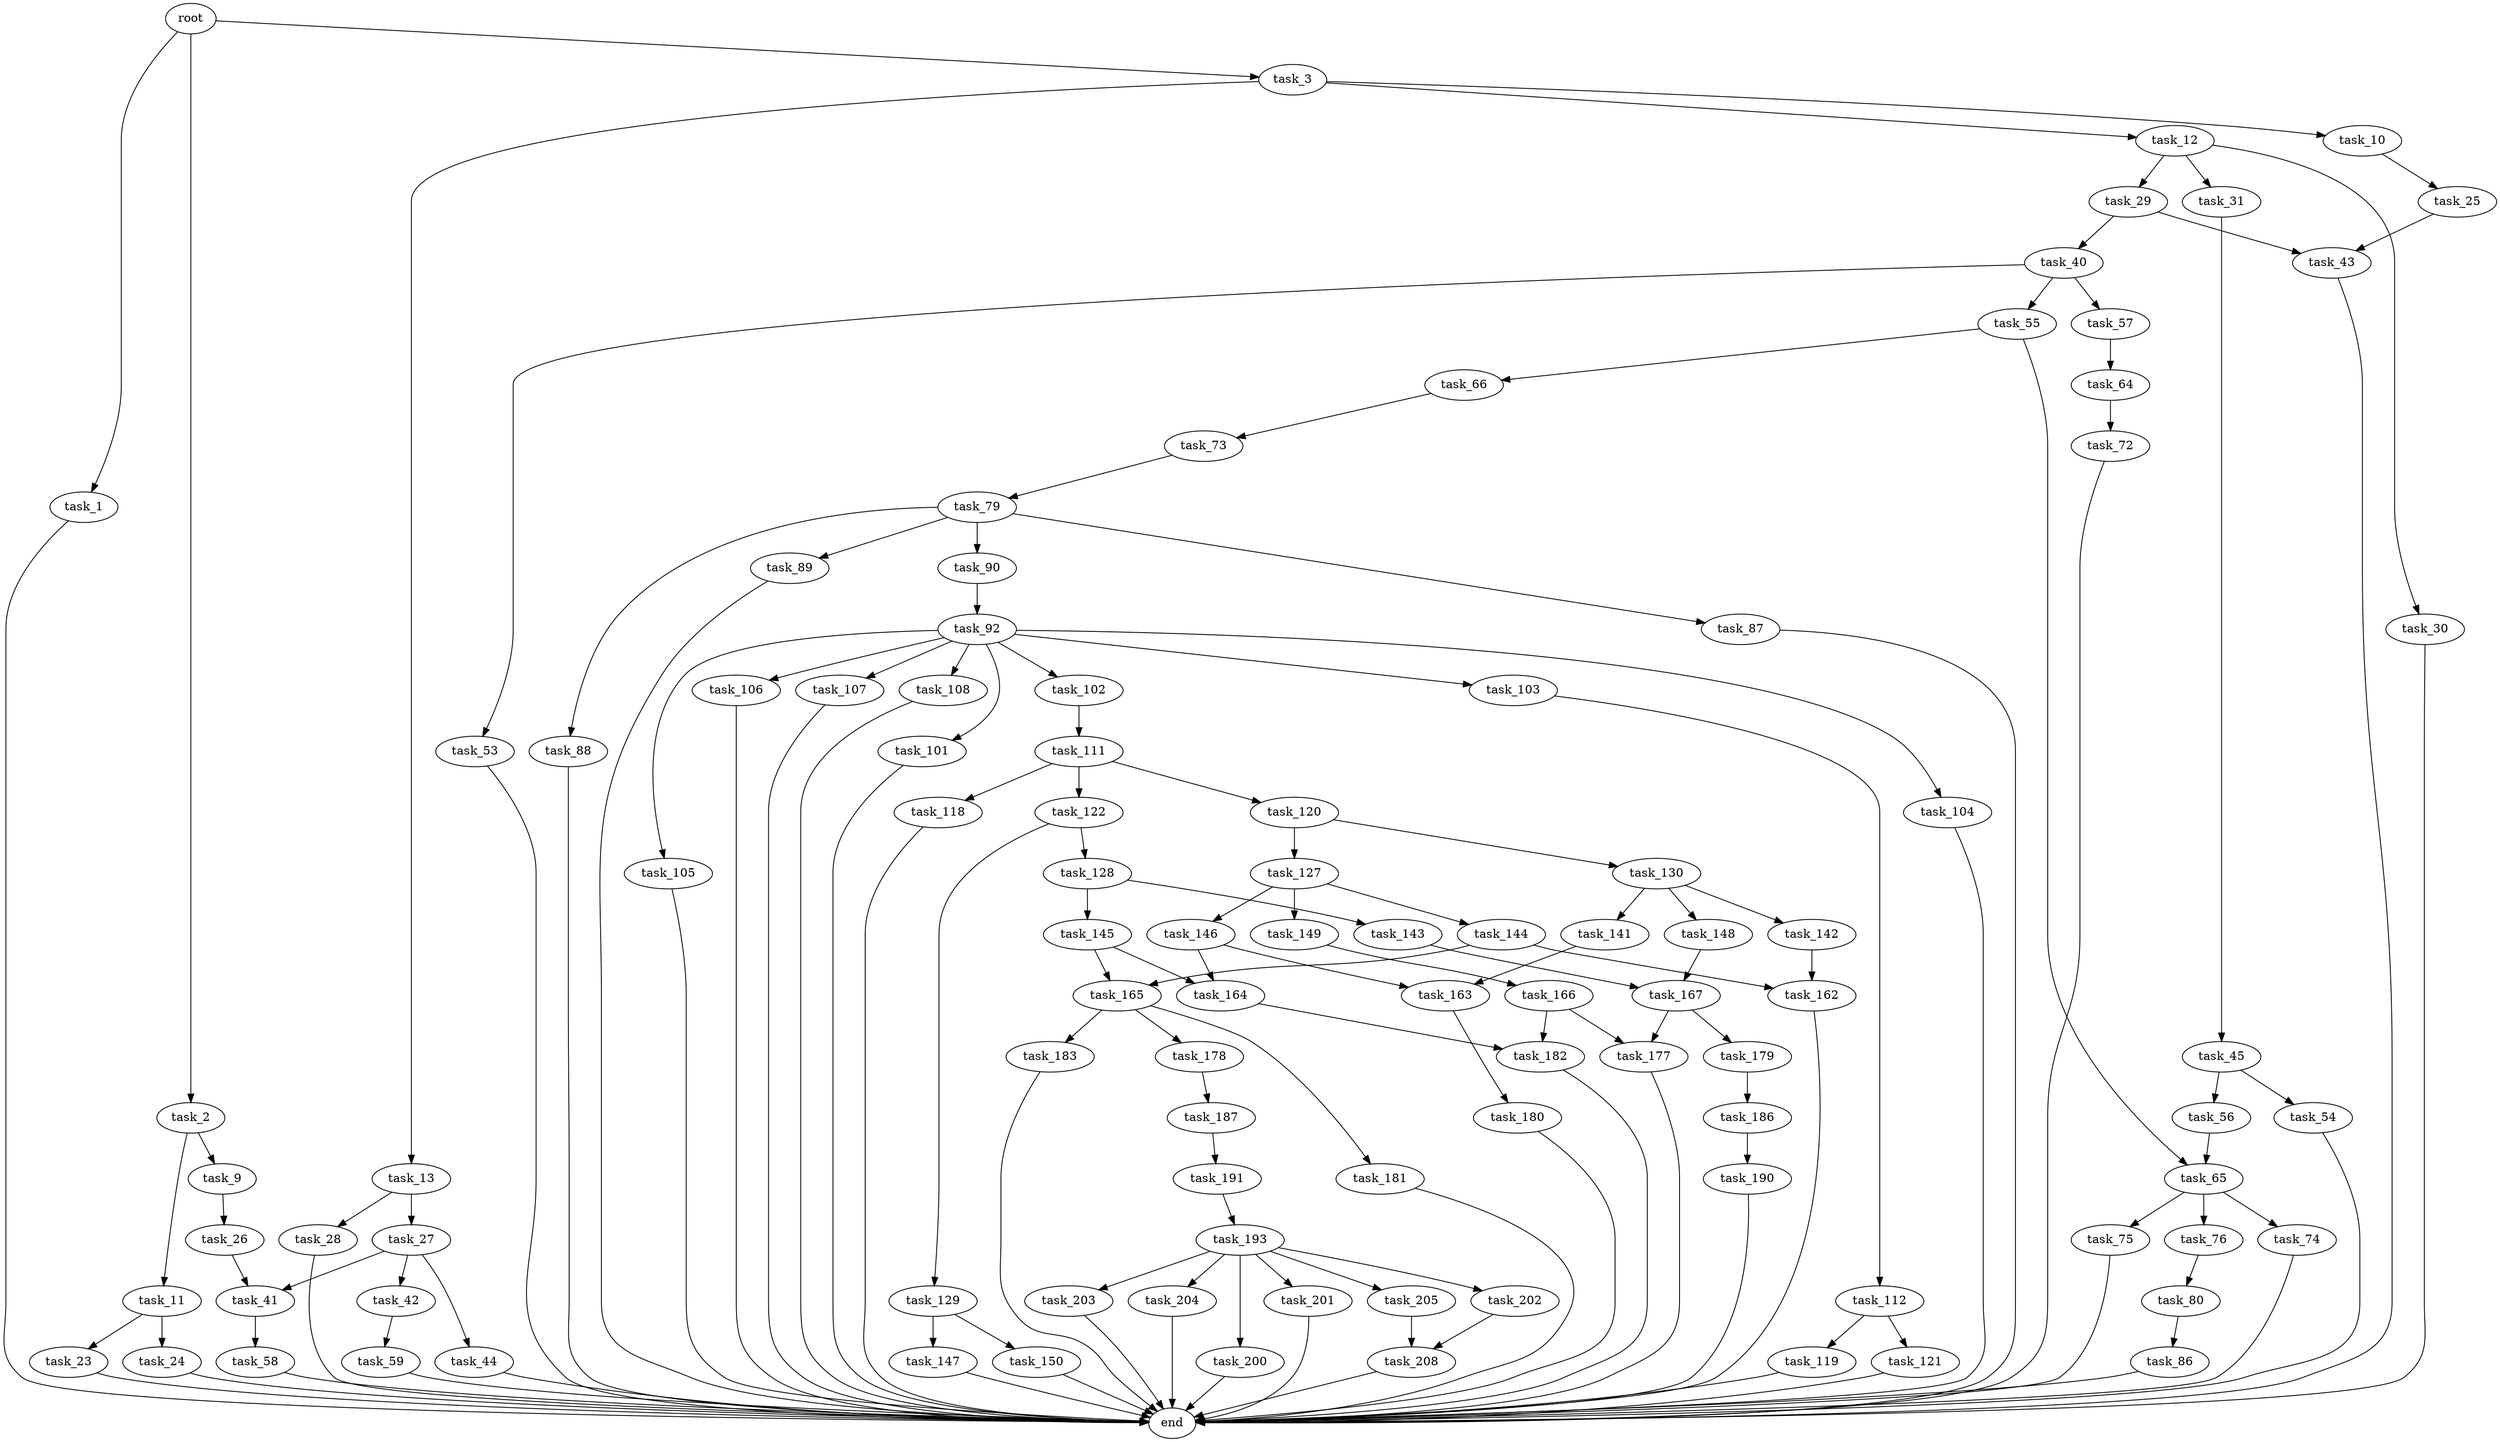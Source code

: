 digraph G {
  root [size="0.000000"];
  task_1 [size="33271734066.000000"];
  task_2 [size="8107870656.000000"];
  task_3 [size="782757789696.000000"];
  end [size="0.000000"];
  task_9 [size="301995151894.000000"];
  task_11 [size="3913876812.000000"];
  task_10 [size="782757789696.000000"];
  task_12 [size="231928233984.000000"];
  task_13 [size="8589934592.000000"];
  task_26 [size="782757789696.000000"];
  task_25 [size="507650942066.000000"];
  task_23 [size="874699137.000000"];
  task_24 [size="368293445632.000000"];
  task_29 [size="29989780496.000000"];
  task_30 [size="13361698729.000000"];
  task_31 [size="549755813888.000000"];
  task_27 [size="368293445632.000000"];
  task_28 [size="1766452723.000000"];
  task_43 [size="782757789696.000000"];
  task_41 [size="9857358565.000000"];
  task_42 [size="4118354495.000000"];
  task_44 [size="8589934592.000000"];
  task_40 [size="23144883044.000000"];
  task_45 [size="68719476736.000000"];
  task_53 [size="28991029248.000000"];
  task_55 [size="44415468372.000000"];
  task_57 [size="199736382240.000000"];
  task_58 [size="8123276698.000000"];
  task_59 [size="1567086210.000000"];
  task_54 [size="8589934592.000000"];
  task_56 [size="304483254452.000000"];
  task_65 [size="68719476736.000000"];
  task_66 [size="34440407064.000000"];
  task_64 [size="298194942999.000000"];
  task_72 [size="9272229212.000000"];
  task_74 [size="3223691262.000000"];
  task_75 [size="731666341692.000000"];
  task_76 [size="4896541816.000000"];
  task_73 [size="594276826884.000000"];
  task_79 [size="782757789696.000000"];
  task_80 [size="782757789696.000000"];
  task_87 [size="1303639386.000000"];
  task_88 [size="339916937251.000000"];
  task_89 [size="325533424032.000000"];
  task_90 [size="23831975018.000000"];
  task_86 [size="6928507122.000000"];
  task_92 [size="8589934592.000000"];
  task_101 [size="231928233984.000000"];
  task_102 [size="7866988698.000000"];
  task_103 [size="212764681801.000000"];
  task_104 [size="30822347664.000000"];
  task_105 [size="134217728000.000000"];
  task_106 [size="68719476736.000000"];
  task_107 [size="782757789696.000000"];
  task_108 [size="21458572101.000000"];
  task_111 [size="194636430012.000000"];
  task_112 [size="453501306327.000000"];
  task_118 [size="709195701136.000000"];
  task_120 [size="368293445632.000000"];
  task_122 [size="134217728000.000000"];
  task_119 [size="1084081698271.000000"];
  task_121 [size="891722896896.000000"];
  task_127 [size="11066485480.000000"];
  task_130 [size="46406564166.000000"];
  task_128 [size="684606889026.000000"];
  task_129 [size="17267225427.000000"];
  task_144 [size="782757789696.000000"];
  task_146 [size="368293445632.000000"];
  task_149 [size="3668926502.000000"];
  task_143 [size="68719476736.000000"];
  task_145 [size="28991029248.000000"];
  task_147 [size="214305399412.000000"];
  task_150 [size="8589934592.000000"];
  task_141 [size="549755813888.000000"];
  task_142 [size="28920230076.000000"];
  task_148 [size="64688432319.000000"];
  task_163 [size="231928233984.000000"];
  task_162 [size="74217641424.000000"];
  task_167 [size="8572210353.000000"];
  task_165 [size="150305568841.000000"];
  task_164 [size="100292494831.000000"];
  task_166 [size="3463631125.000000"];
  task_180 [size="28991029248.000000"];
  task_182 [size="231928233984.000000"];
  task_178 [size="20114132579.000000"];
  task_181 [size="501127136796.000000"];
  task_183 [size="6375278365.000000"];
  task_177 [size="32651824210.000000"];
  task_179 [size="549755813888.000000"];
  task_187 [size="4607063794.000000"];
  task_186 [size="324560229877.000000"];
  task_190 [size="7541775434.000000"];
  task_191 [size="231928233984.000000"];
  task_193 [size="448384054615.000000"];
  task_200 [size="850928978752.000000"];
  task_201 [size="1073741824000.000000"];
  task_202 [size="16288502756.000000"];
  task_203 [size="1073741824000.000000"];
  task_204 [size="68719476736.000000"];
  task_205 [size="20011626965.000000"];
  task_208 [size="68719476736.000000"];

  root -> task_1 [size="1.000000"];
  root -> task_2 [size="1.000000"];
  root -> task_3 [size="1.000000"];
  task_1 -> end [size="1.000000"];
  task_2 -> task_9 [size="536870912.000000"];
  task_2 -> task_11 [size="536870912.000000"];
  task_3 -> task_10 [size="679477248.000000"];
  task_3 -> task_12 [size="679477248.000000"];
  task_3 -> task_13 [size="679477248.000000"];
  task_9 -> task_26 [size="301989888.000000"];
  task_11 -> task_23 [size="75497472.000000"];
  task_11 -> task_24 [size="75497472.000000"];
  task_10 -> task_25 [size="679477248.000000"];
  task_12 -> task_29 [size="301989888.000000"];
  task_12 -> task_30 [size="301989888.000000"];
  task_12 -> task_31 [size="301989888.000000"];
  task_13 -> task_27 [size="33554432.000000"];
  task_13 -> task_28 [size="33554432.000000"];
  task_26 -> task_41 [size="679477248.000000"];
  task_25 -> task_43 [size="838860800.000000"];
  task_23 -> end [size="1.000000"];
  task_24 -> end [size="1.000000"];
  task_29 -> task_40 [size="536870912.000000"];
  task_29 -> task_43 [size="536870912.000000"];
  task_30 -> end [size="1.000000"];
  task_31 -> task_45 [size="536870912.000000"];
  task_27 -> task_41 [size="411041792.000000"];
  task_27 -> task_42 [size="411041792.000000"];
  task_27 -> task_44 [size="411041792.000000"];
  task_28 -> end [size="1.000000"];
  task_43 -> end [size="1.000000"];
  task_41 -> task_58 [size="209715200.000000"];
  task_42 -> task_59 [size="209715200.000000"];
  task_44 -> end [size="1.000000"];
  task_40 -> task_53 [size="75497472.000000"];
  task_40 -> task_55 [size="75497472.000000"];
  task_40 -> task_57 [size="75497472.000000"];
  task_45 -> task_54 [size="134217728.000000"];
  task_45 -> task_56 [size="134217728.000000"];
  task_53 -> end [size="1.000000"];
  task_55 -> task_65 [size="33554432.000000"];
  task_55 -> task_66 [size="33554432.000000"];
  task_57 -> task_64 [size="134217728.000000"];
  task_58 -> end [size="1.000000"];
  task_59 -> end [size="1.000000"];
  task_54 -> end [size="1.000000"];
  task_56 -> task_65 [size="536870912.000000"];
  task_65 -> task_74 [size="134217728.000000"];
  task_65 -> task_75 [size="134217728.000000"];
  task_65 -> task_76 [size="134217728.000000"];
  task_66 -> task_73 [size="33554432.000000"];
  task_64 -> task_72 [size="301989888.000000"];
  task_72 -> end [size="1.000000"];
  task_74 -> end [size="1.000000"];
  task_75 -> end [size="1.000000"];
  task_76 -> task_80 [size="134217728.000000"];
  task_73 -> task_79 [size="536870912.000000"];
  task_79 -> task_87 [size="679477248.000000"];
  task_79 -> task_88 [size="679477248.000000"];
  task_79 -> task_89 [size="679477248.000000"];
  task_79 -> task_90 [size="679477248.000000"];
  task_80 -> task_86 [size="679477248.000000"];
  task_87 -> end [size="1.000000"];
  task_88 -> end [size="1.000000"];
  task_89 -> end [size="1.000000"];
  task_90 -> task_92 [size="33554432.000000"];
  task_86 -> end [size="1.000000"];
  task_92 -> task_101 [size="33554432.000000"];
  task_92 -> task_102 [size="33554432.000000"];
  task_92 -> task_103 [size="33554432.000000"];
  task_92 -> task_104 [size="33554432.000000"];
  task_92 -> task_105 [size="33554432.000000"];
  task_92 -> task_106 [size="33554432.000000"];
  task_92 -> task_107 [size="33554432.000000"];
  task_92 -> task_108 [size="33554432.000000"];
  task_101 -> end [size="1.000000"];
  task_102 -> task_111 [size="209715200.000000"];
  task_103 -> task_112 [size="209715200.000000"];
  task_104 -> end [size="1.000000"];
  task_105 -> end [size="1.000000"];
  task_106 -> end [size="1.000000"];
  task_107 -> end [size="1.000000"];
  task_108 -> end [size="1.000000"];
  task_111 -> task_118 [size="134217728.000000"];
  task_111 -> task_120 [size="134217728.000000"];
  task_111 -> task_122 [size="134217728.000000"];
  task_112 -> task_119 [size="411041792.000000"];
  task_112 -> task_121 [size="411041792.000000"];
  task_118 -> end [size="1.000000"];
  task_120 -> task_127 [size="411041792.000000"];
  task_120 -> task_130 [size="411041792.000000"];
  task_122 -> task_128 [size="209715200.000000"];
  task_122 -> task_129 [size="209715200.000000"];
  task_119 -> end [size="1.000000"];
  task_121 -> end [size="1.000000"];
  task_127 -> task_144 [size="209715200.000000"];
  task_127 -> task_146 [size="209715200.000000"];
  task_127 -> task_149 [size="209715200.000000"];
  task_130 -> task_141 [size="838860800.000000"];
  task_130 -> task_142 [size="838860800.000000"];
  task_130 -> task_148 [size="838860800.000000"];
  task_128 -> task_143 [size="679477248.000000"];
  task_128 -> task_145 [size="679477248.000000"];
  task_129 -> task_147 [size="301989888.000000"];
  task_129 -> task_150 [size="301989888.000000"];
  task_144 -> task_162 [size="679477248.000000"];
  task_144 -> task_165 [size="679477248.000000"];
  task_146 -> task_163 [size="411041792.000000"];
  task_146 -> task_164 [size="411041792.000000"];
  task_149 -> task_166 [size="75497472.000000"];
  task_143 -> task_167 [size="134217728.000000"];
  task_145 -> task_164 [size="75497472.000000"];
  task_145 -> task_165 [size="75497472.000000"];
  task_147 -> end [size="1.000000"];
  task_150 -> end [size="1.000000"];
  task_141 -> task_163 [size="536870912.000000"];
  task_142 -> task_162 [size="134217728.000000"];
  task_148 -> task_167 [size="75497472.000000"];
  task_163 -> task_180 [size="301989888.000000"];
  task_162 -> end [size="1.000000"];
  task_167 -> task_177 [size="838860800.000000"];
  task_167 -> task_179 [size="838860800.000000"];
  task_165 -> task_178 [size="301989888.000000"];
  task_165 -> task_181 [size="301989888.000000"];
  task_165 -> task_183 [size="301989888.000000"];
  task_164 -> task_182 [size="301989888.000000"];
  task_166 -> task_177 [size="75497472.000000"];
  task_166 -> task_182 [size="75497472.000000"];
  task_180 -> end [size="1.000000"];
  task_182 -> end [size="1.000000"];
  task_178 -> task_187 [size="679477248.000000"];
  task_181 -> end [size="1.000000"];
  task_183 -> end [size="1.000000"];
  task_177 -> end [size="1.000000"];
  task_179 -> task_186 [size="536870912.000000"];
  task_187 -> task_191 [size="209715200.000000"];
  task_186 -> task_190 [size="411041792.000000"];
  task_190 -> end [size="1.000000"];
  task_191 -> task_193 [size="301989888.000000"];
  task_193 -> task_200 [size="301989888.000000"];
  task_193 -> task_201 [size="301989888.000000"];
  task_193 -> task_202 [size="301989888.000000"];
  task_193 -> task_203 [size="301989888.000000"];
  task_193 -> task_204 [size="301989888.000000"];
  task_193 -> task_205 [size="301989888.000000"];
  task_200 -> end [size="1.000000"];
  task_201 -> end [size="1.000000"];
  task_202 -> task_208 [size="301989888.000000"];
  task_203 -> end [size="1.000000"];
  task_204 -> end [size="1.000000"];
  task_205 -> task_208 [size="411041792.000000"];
  task_208 -> end [size="1.000000"];
}
